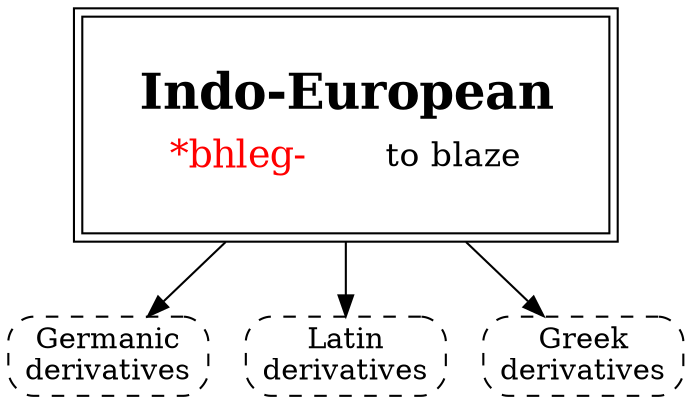 strict digraph {
/* sources: WiS, Barnhart, Ayto */
node [shape=none]
bhleg [label=<<table border="0"><tr><td colspan="2"><font point-size="24"><b>Indo-European</b></font></td></tr><tr><td><font point-size="18" color="red">*bhleg-</font></td><td><font point-size="16">to blaze</font></td></tr></table>> tooltip="Indo-European \"*bhleg-\" to blaze" shape=box peripheries=2 margin=.3] // also bhel-, bhal-, phleg-
bhleg -> {germanic latin greek}
germanic [label="Germanic\nderivatives" shape=box style="dashed,rounded" URL="bhleg-burn1.svg"]
latin [label="Latin\nderivatives" shape=box style="dashed,rounded" URL="bhleg-burn2.svg"]
greek [label="Greek\nderivatives" shape=box style="dashed,rounded" URL="bhleg-burn3.svg"]

}